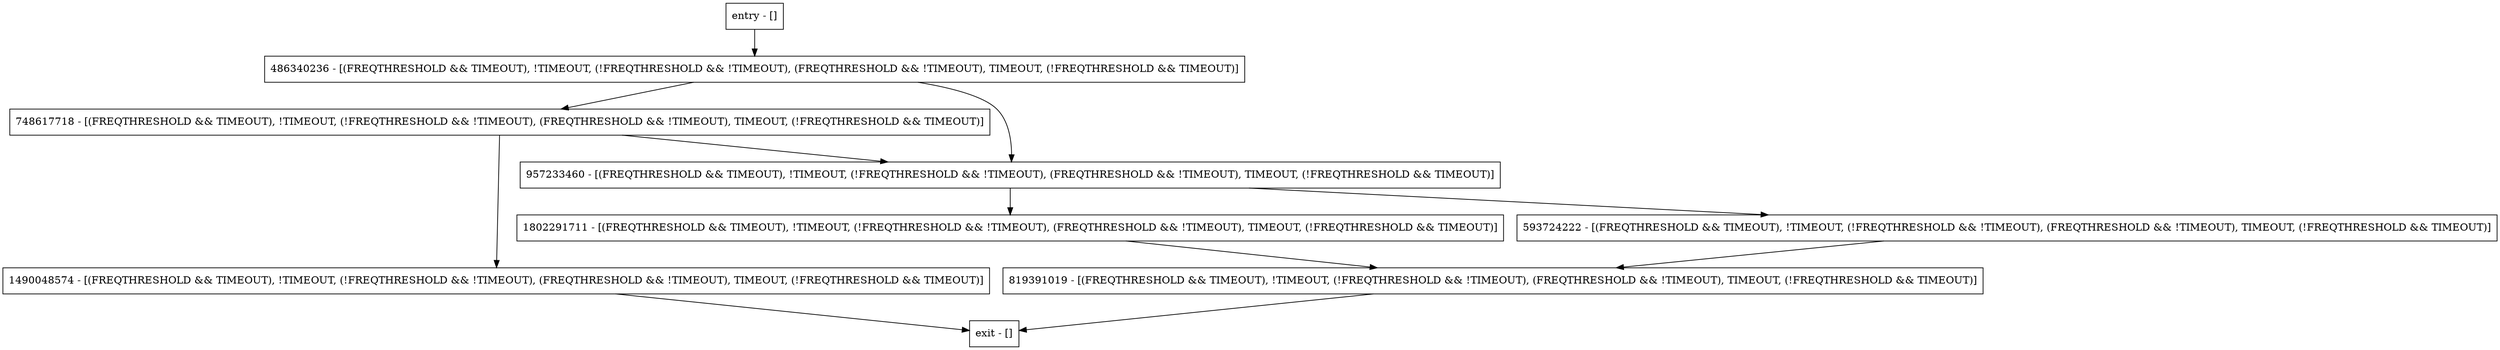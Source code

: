 digraph count {
node [shape=record];
entry [label="entry - []"];
exit [label="exit - []"];
748617718 [label="748617718 - [(FREQTHRESHOLD && TIMEOUT), !TIMEOUT, (!FREQTHRESHOLD && !TIMEOUT), (FREQTHRESHOLD && !TIMEOUT), TIMEOUT, (!FREQTHRESHOLD && TIMEOUT)]"];
1802291711 [label="1802291711 - [(FREQTHRESHOLD && TIMEOUT), !TIMEOUT, (!FREQTHRESHOLD && !TIMEOUT), (FREQTHRESHOLD && !TIMEOUT), TIMEOUT, (!FREQTHRESHOLD && TIMEOUT)]"];
593724222 [label="593724222 - [(FREQTHRESHOLD && TIMEOUT), !TIMEOUT, (!FREQTHRESHOLD && !TIMEOUT), (FREQTHRESHOLD && !TIMEOUT), TIMEOUT, (!FREQTHRESHOLD && TIMEOUT)]"];
1490048574 [label="1490048574 - [(FREQTHRESHOLD && TIMEOUT), !TIMEOUT, (!FREQTHRESHOLD && !TIMEOUT), (FREQTHRESHOLD && !TIMEOUT), TIMEOUT, (!FREQTHRESHOLD && TIMEOUT)]"];
486340236 [label="486340236 - [(FREQTHRESHOLD && TIMEOUT), !TIMEOUT, (!FREQTHRESHOLD && !TIMEOUT), (FREQTHRESHOLD && !TIMEOUT), TIMEOUT, (!FREQTHRESHOLD && TIMEOUT)]"];
819391019 [label="819391019 - [(FREQTHRESHOLD && TIMEOUT), !TIMEOUT, (!FREQTHRESHOLD && !TIMEOUT), (FREQTHRESHOLD && !TIMEOUT), TIMEOUT, (!FREQTHRESHOLD && TIMEOUT)]"];
957233460 [label="957233460 - [(FREQTHRESHOLD && TIMEOUT), !TIMEOUT, (!FREQTHRESHOLD && !TIMEOUT), (FREQTHRESHOLD && !TIMEOUT), TIMEOUT, (!FREQTHRESHOLD && TIMEOUT)]"];
entry;
exit;
entry -> 486340236;
748617718 -> 1490048574;
748617718 -> 957233460;
1802291711 -> 819391019;
593724222 -> 819391019;
1490048574 -> exit;
486340236 -> 748617718;
486340236 -> 957233460;
819391019 -> exit;
957233460 -> 1802291711;
957233460 -> 593724222;
}
